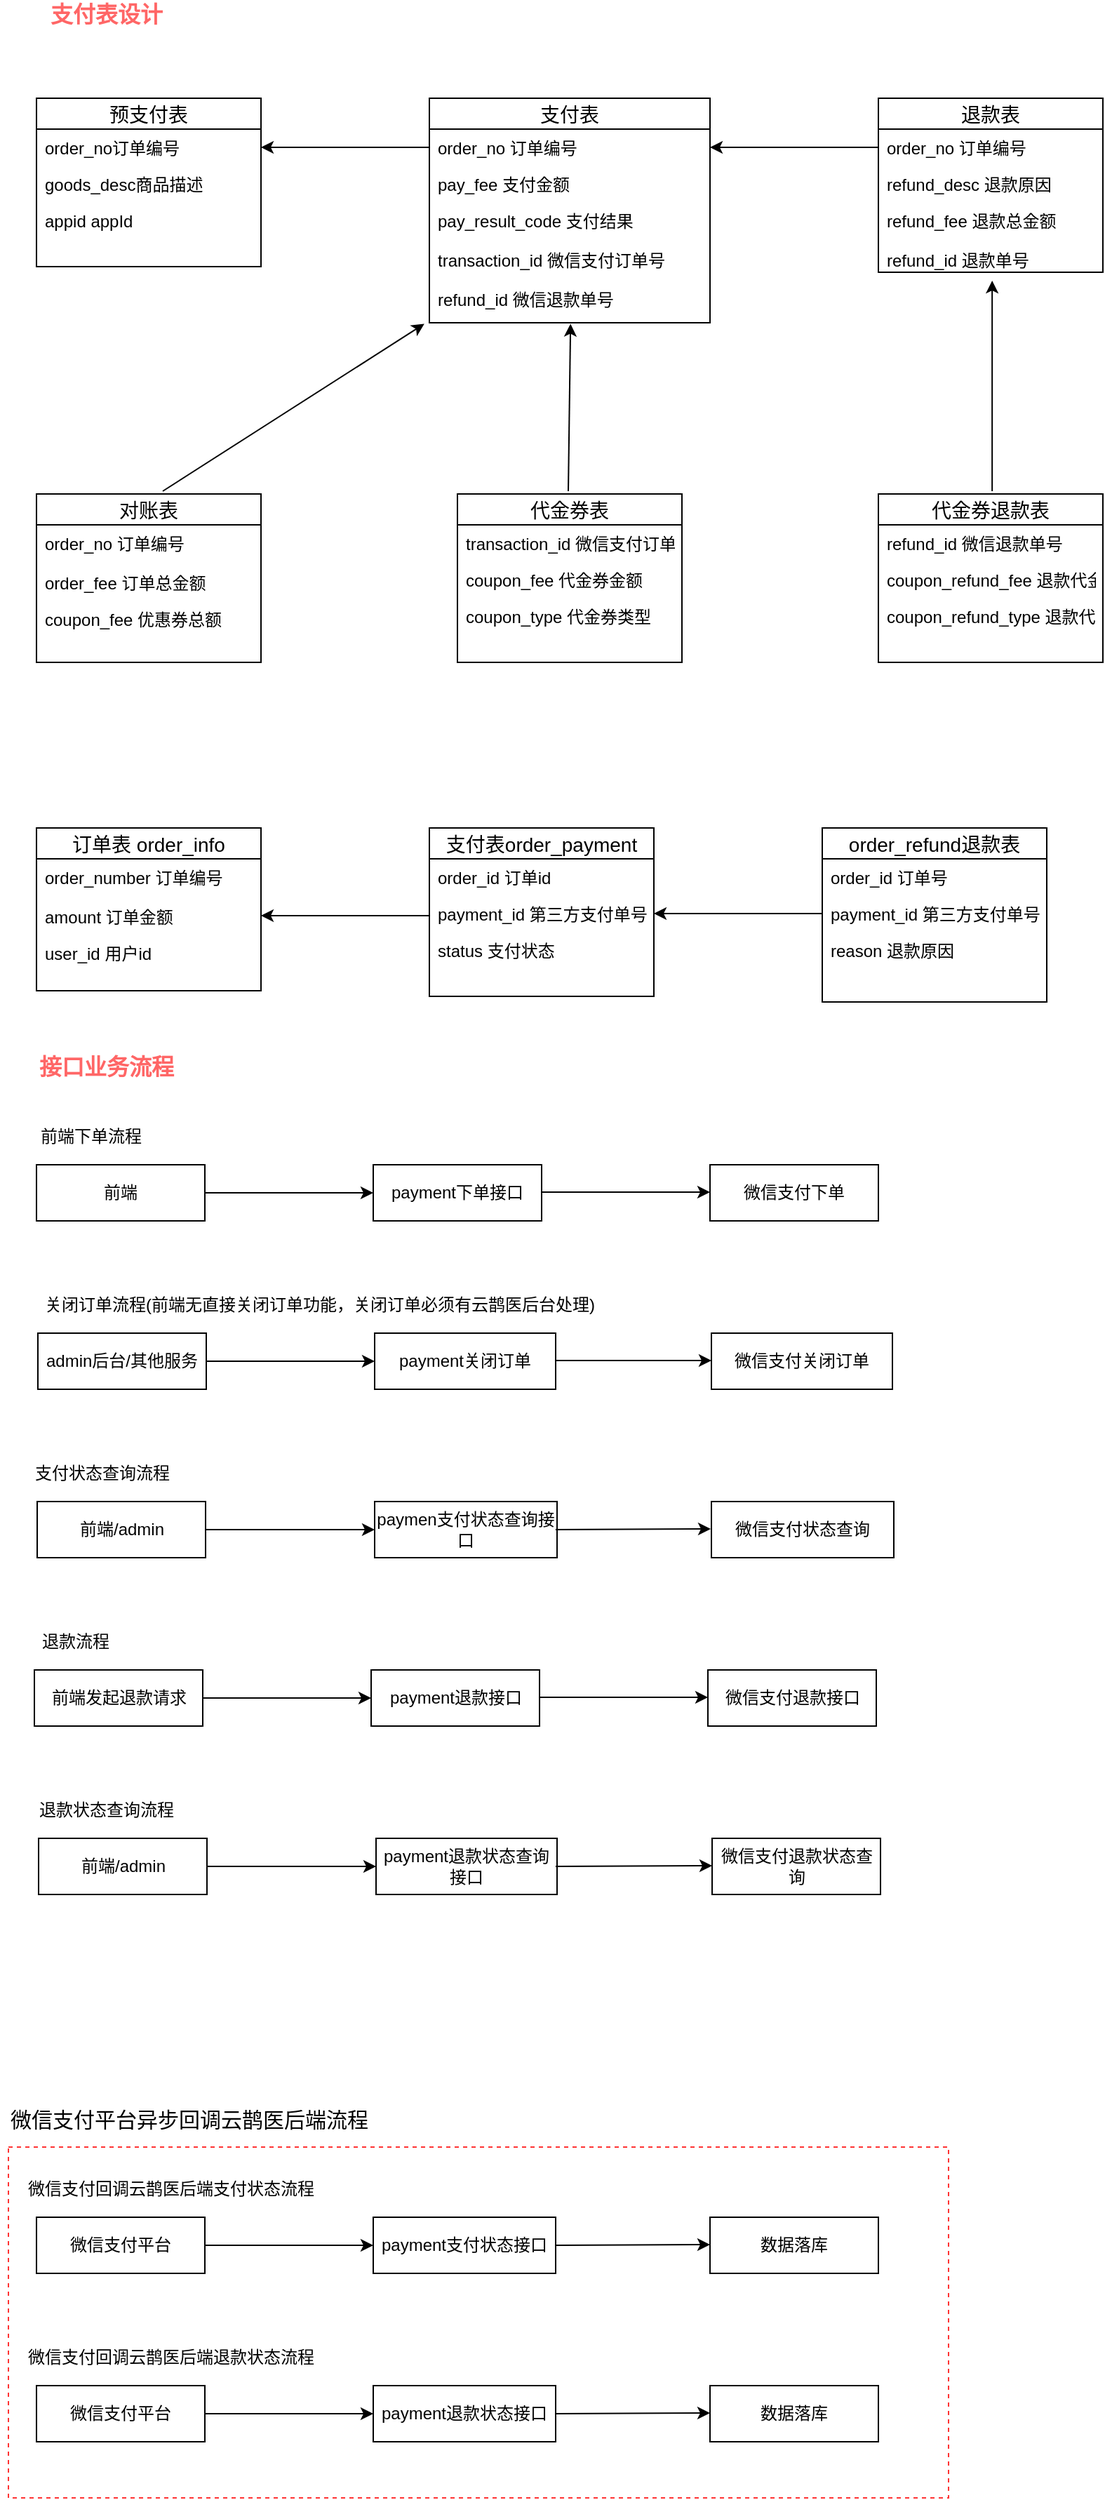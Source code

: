 <mxfile version="12.3.5" type="github" pages="1">
  <diagram id="xrXdwEM-tlKpLXVadPnm" name="第 1 页">
    <mxGraphModel dx="1550" dy="787" grid="1" gridSize="10" guides="1" tooltips="1" connect="1" arrows="1" fold="1" page="1" pageScale="1" pageWidth="1169" pageHeight="1654" math="0" shadow="0">
      <root>
        <mxCell id="0"/>
        <mxCell id="1" parent="0"/>
        <mxCell id="_7fp2GfrCFczivVZK0u0-68" value="" style="rounded=0;whiteSpace=wrap;html=1;fontColor=#000000;dashed=1;strokeColor=#FF3333;" vertex="1" parent="1">
          <mxGeometry x="100" y="1700" width="670" height="250" as="geometry"/>
        </mxCell>
        <mxCell id="gF-29q6ZPJOaGtryicZK-3" value="预支付表" style="swimlane;fontStyle=0;childLayout=stackLayout;horizontal=1;startSize=22;fillColor=none;horizontalStack=0;resizeParent=1;resizeParentMax=0;resizeLast=0;collapsible=1;marginBottom=0;swimlaneFillColor=#ffffff;align=center;fontSize=14;" parent="1" vertex="1">
          <mxGeometry x="120" y="240" width="160" height="120" as="geometry"/>
        </mxCell>
        <mxCell id="gF-29q6ZPJOaGtryicZK-5" value="order_no订单编号" style="text;strokeColor=none;fillColor=none;spacingLeft=4;spacingRight=4;overflow=hidden;rotatable=0;points=[[0,0.5],[1,0.5]];portConstraint=eastwest;fontSize=12;" parent="gF-29q6ZPJOaGtryicZK-3" vertex="1">
          <mxGeometry y="22" width="160" height="26" as="geometry"/>
        </mxCell>
        <mxCell id="gF-29q6ZPJOaGtryicZK-4" value="goods_desc商品描述" style="text;strokeColor=none;fillColor=none;spacingLeft=4;spacingRight=4;overflow=hidden;rotatable=0;points=[[0,0.5],[1,0.5]];portConstraint=eastwest;fontSize=12;" parent="gF-29q6ZPJOaGtryicZK-3" vertex="1">
          <mxGeometry y="48" width="160" height="26" as="geometry"/>
        </mxCell>
        <mxCell id="gF-29q6ZPJOaGtryicZK-6" value="appid appId" style="text;strokeColor=none;fillColor=none;spacingLeft=4;spacingRight=4;overflow=hidden;rotatable=0;points=[[0,0.5],[1,0.5]];portConstraint=eastwest;fontSize=12;" parent="gF-29q6ZPJOaGtryicZK-3" vertex="1">
          <mxGeometry y="74" width="160" height="46" as="geometry"/>
        </mxCell>
        <mxCell id="gF-29q6ZPJOaGtryicZK-7" value="支付表" style="swimlane;fontStyle=0;childLayout=stackLayout;horizontal=1;startSize=22;fillColor=none;horizontalStack=0;resizeParent=1;resizeParentMax=0;resizeLast=0;collapsible=1;marginBottom=0;swimlaneFillColor=#ffffff;align=center;fontSize=14;" parent="1" vertex="1">
          <mxGeometry x="400" y="240" width="200" height="160" as="geometry"/>
        </mxCell>
        <mxCell id="gF-29q6ZPJOaGtryicZK-8" value="order_no 订单编号" style="text;strokeColor=none;fillColor=none;spacingLeft=4;spacingRight=4;overflow=hidden;rotatable=0;points=[[0,0.5],[1,0.5]];portConstraint=eastwest;fontSize=12;" parent="gF-29q6ZPJOaGtryicZK-7" vertex="1">
          <mxGeometry y="22" width="200" height="26" as="geometry"/>
        </mxCell>
        <mxCell id="gF-29q6ZPJOaGtryicZK-9" value="pay_fee 支付金额" style="text;strokeColor=none;fillColor=none;spacingLeft=4;spacingRight=4;overflow=hidden;rotatable=0;points=[[0,0.5],[1,0.5]];portConstraint=eastwest;fontSize=12;" parent="gF-29q6ZPJOaGtryicZK-7" vertex="1">
          <mxGeometry y="48" width="200" height="26" as="geometry"/>
        </mxCell>
        <mxCell id="gF-29q6ZPJOaGtryicZK-10" value="pay_result_code 支付结果&#xa;&#xa;transaction_id 微信支付订单号&#xa;&#xa;refund_id 微信退款单号" style="text;strokeColor=none;fillColor=none;spacingLeft=4;spacingRight=4;overflow=hidden;rotatable=0;points=[[0,0.5],[1,0.5]];portConstraint=eastwest;fontSize=12;" parent="gF-29q6ZPJOaGtryicZK-7" vertex="1">
          <mxGeometry y="74" width="200" height="86" as="geometry"/>
        </mxCell>
        <mxCell id="gF-29q6ZPJOaGtryicZK-11" value="退款表" style="swimlane;fontStyle=0;childLayout=stackLayout;horizontal=1;startSize=22;fillColor=none;horizontalStack=0;resizeParent=1;resizeParentMax=0;resizeLast=0;collapsible=1;marginBottom=0;swimlaneFillColor=#ffffff;align=center;fontSize=14;" parent="1" vertex="1">
          <mxGeometry x="720" y="240" width="160" height="124" as="geometry"/>
        </mxCell>
        <mxCell id="gF-29q6ZPJOaGtryicZK-12" value="order_no 订单编号" style="text;strokeColor=none;fillColor=none;spacingLeft=4;spacingRight=4;overflow=hidden;rotatable=0;points=[[0,0.5],[1,0.5]];portConstraint=eastwest;fontSize=12;" parent="gF-29q6ZPJOaGtryicZK-11" vertex="1">
          <mxGeometry y="22" width="160" height="26" as="geometry"/>
        </mxCell>
        <mxCell id="gF-29q6ZPJOaGtryicZK-13" value="refund_desc 退款原因" style="text;strokeColor=none;fillColor=none;spacingLeft=4;spacingRight=4;overflow=hidden;rotatable=0;points=[[0,0.5],[1,0.5]];portConstraint=eastwest;fontSize=12;" parent="gF-29q6ZPJOaGtryicZK-11" vertex="1">
          <mxGeometry y="48" width="160" height="26" as="geometry"/>
        </mxCell>
        <mxCell id="gF-29q6ZPJOaGtryicZK-14" value="refund_fee 退款总金额&#xa;&#xa;refund_id 退款单号" style="text;strokeColor=none;fillColor=none;spacingLeft=4;spacingRight=4;overflow=hidden;rotatable=0;points=[[0,0.5],[1,0.5]];portConstraint=eastwest;fontSize=12;" parent="gF-29q6ZPJOaGtryicZK-11" vertex="1">
          <mxGeometry y="74" width="160" height="50" as="geometry"/>
        </mxCell>
        <mxCell id="gF-29q6ZPJOaGtryicZK-17" value="代金券表" style="swimlane;fontStyle=0;childLayout=stackLayout;horizontal=1;startSize=22;fillColor=none;horizontalStack=0;resizeParent=1;resizeParentMax=0;resizeLast=0;collapsible=1;marginBottom=0;swimlaneFillColor=#ffffff;align=center;fontSize=14;" parent="1" vertex="1">
          <mxGeometry x="420" y="522" width="160" height="120" as="geometry"/>
        </mxCell>
        <mxCell id="gF-29q6ZPJOaGtryicZK-18" value="transaction_id 微信支付订单号" style="text;strokeColor=none;fillColor=none;spacingLeft=4;spacingRight=4;overflow=hidden;rotatable=0;points=[[0,0.5],[1,0.5]];portConstraint=eastwest;fontSize=12;" parent="gF-29q6ZPJOaGtryicZK-17" vertex="1">
          <mxGeometry y="22" width="160" height="26" as="geometry"/>
        </mxCell>
        <mxCell id="gF-29q6ZPJOaGtryicZK-19" value="coupon_fee 代金券金额" style="text;strokeColor=none;fillColor=none;spacingLeft=4;spacingRight=4;overflow=hidden;rotatable=0;points=[[0,0.5],[1,0.5]];portConstraint=eastwest;fontSize=12;" parent="gF-29q6ZPJOaGtryicZK-17" vertex="1">
          <mxGeometry y="48" width="160" height="26" as="geometry"/>
        </mxCell>
        <mxCell id="gF-29q6ZPJOaGtryicZK-20" value="coupon_type 代金券类型" style="text;strokeColor=none;fillColor=none;spacingLeft=4;spacingRight=4;overflow=hidden;rotatable=0;points=[[0,0.5],[1,0.5]];portConstraint=eastwest;fontSize=12;" parent="gF-29q6ZPJOaGtryicZK-17" vertex="1">
          <mxGeometry y="74" width="160" height="46" as="geometry"/>
        </mxCell>
        <mxCell id="gF-29q6ZPJOaGtryicZK-25" value="代金券退款表" style="swimlane;fontStyle=0;childLayout=stackLayout;horizontal=1;startSize=22;fillColor=none;horizontalStack=0;resizeParent=1;resizeParentMax=0;resizeLast=0;collapsible=1;marginBottom=0;swimlaneFillColor=#ffffff;align=center;fontSize=14;" parent="1" vertex="1">
          <mxGeometry x="720" y="522" width="160" height="120" as="geometry"/>
        </mxCell>
        <mxCell id="gF-29q6ZPJOaGtryicZK-26" value="refund_id 微信退款单号" style="text;strokeColor=none;fillColor=none;spacingLeft=4;spacingRight=4;overflow=hidden;rotatable=0;points=[[0,0.5],[1,0.5]];portConstraint=eastwest;fontSize=12;" parent="gF-29q6ZPJOaGtryicZK-25" vertex="1">
          <mxGeometry y="22" width="160" height="26" as="geometry"/>
        </mxCell>
        <mxCell id="gF-29q6ZPJOaGtryicZK-27" value="coupon_refund_fee 退款代金券金额" style="text;strokeColor=none;fillColor=none;spacingLeft=4;spacingRight=4;overflow=hidden;rotatable=0;points=[[0,0.5],[1,0.5]];portConstraint=eastwest;fontSize=12;" parent="gF-29q6ZPJOaGtryicZK-25" vertex="1">
          <mxGeometry y="48" width="160" height="26" as="geometry"/>
        </mxCell>
        <mxCell id="gF-29q6ZPJOaGtryicZK-28" value="coupon_refund_type 退款代金券类型 " style="text;strokeColor=none;fillColor=none;spacingLeft=4;spacingRight=4;overflow=hidden;rotatable=0;points=[[0,0.5],[1,0.5]];portConstraint=eastwest;fontSize=12;" parent="gF-29q6ZPJOaGtryicZK-25" vertex="1">
          <mxGeometry y="74" width="160" height="46" as="geometry"/>
        </mxCell>
        <mxCell id="gF-29q6ZPJOaGtryicZK-33" value="" style="endArrow=classic;html=1;entryX=1;entryY=0.5;entryDx=0;entryDy=0;exitX=0;exitY=0.5;exitDx=0;exitDy=0;" parent="1" source="gF-29q6ZPJOaGtryicZK-8" target="gF-29q6ZPJOaGtryicZK-5" edge="1">
          <mxGeometry width="50" height="50" relative="1" as="geometry">
            <mxPoint x="360" y="210" as="sourcePoint"/>
            <mxPoint x="410" y="160" as="targetPoint"/>
          </mxGeometry>
        </mxCell>
        <mxCell id="gF-29q6ZPJOaGtryicZK-42" value="" style="endArrow=classic;html=1;entryX=1;entryY=0.5;entryDx=0;entryDy=0;exitX=0;exitY=0.5;exitDx=0;exitDy=0;" parent="1" source="gF-29q6ZPJOaGtryicZK-12" target="gF-29q6ZPJOaGtryicZK-8" edge="1">
          <mxGeometry width="50" height="50" relative="1" as="geometry">
            <mxPoint x="710" y="550" as="sourcePoint"/>
            <mxPoint x="660" y="450" as="targetPoint"/>
          </mxGeometry>
        </mxCell>
        <mxCell id="gF-29q6ZPJOaGtryicZK-44" value="" style="endArrow=classic;html=1;entryX=0.458;entryY=1.009;entryDx=0;entryDy=0;entryPerimeter=0;" parent="1" edge="1">
          <mxGeometry width="50" height="50" relative="1" as="geometry">
            <mxPoint x="499" y="520" as="sourcePoint"/>
            <mxPoint x="500.6" y="400.774" as="targetPoint"/>
          </mxGeometry>
        </mxCell>
        <mxCell id="gF-29q6ZPJOaGtryicZK-45" value="" style="endArrow=classic;html=1;entryX=0.563;entryY=1.12;entryDx=0;entryDy=0;entryPerimeter=0;exitX=0.563;exitY=-0.017;exitDx=0;exitDy=0;exitPerimeter=0;" parent="1" edge="1">
          <mxGeometry width="50" height="50" relative="1" as="geometry">
            <mxPoint x="801.08" y="519.96" as="sourcePoint"/>
            <mxPoint x="801.08" y="370" as="targetPoint"/>
          </mxGeometry>
        </mxCell>
        <mxCell id="_7fp2GfrCFczivVZK0u0-1" value="对账表" style="swimlane;fontStyle=0;childLayout=stackLayout;horizontal=1;startSize=22;fillColor=none;horizontalStack=0;resizeParent=1;resizeParentMax=0;resizeLast=0;collapsible=1;marginBottom=0;swimlaneFillColor=#ffffff;align=center;fontSize=14;" vertex="1" parent="1">
          <mxGeometry x="120" y="522" width="160" height="120" as="geometry"/>
        </mxCell>
        <mxCell id="_7fp2GfrCFczivVZK0u0-2" value="order_no 订单编号" style="text;strokeColor=none;fillColor=none;spacingLeft=4;spacingRight=4;overflow=hidden;rotatable=0;points=[[0,0.5],[1,0.5]];portConstraint=eastwest;fontSize=12;" vertex="1" parent="_7fp2GfrCFczivVZK0u0-1">
          <mxGeometry y="22" width="160" height="28" as="geometry"/>
        </mxCell>
        <mxCell id="_7fp2GfrCFczivVZK0u0-3" value="order_fee 订单总金额" style="text;strokeColor=none;fillColor=none;spacingLeft=4;spacingRight=4;overflow=hidden;rotatable=0;points=[[0,0.5],[1,0.5]];portConstraint=eastwest;fontSize=12;" vertex="1" parent="_7fp2GfrCFczivVZK0u0-1">
          <mxGeometry y="50" width="160" height="26" as="geometry"/>
        </mxCell>
        <mxCell id="_7fp2GfrCFczivVZK0u0-4" value="coupon_fee 优惠券总额" style="text;strokeColor=none;fillColor=none;spacingLeft=4;spacingRight=4;overflow=hidden;rotatable=0;points=[[0,0.5],[1,0.5]];portConstraint=eastwest;fontSize=12;" vertex="1" parent="_7fp2GfrCFczivVZK0u0-1">
          <mxGeometry y="76" width="160" height="44" as="geometry"/>
        </mxCell>
        <mxCell id="_7fp2GfrCFczivVZK0u0-5" value="" style="endArrow=classic;html=1;entryX=-0.018;entryY=1.009;entryDx=0;entryDy=0;entryPerimeter=0;" edge="1" parent="1" target="gF-29q6ZPJOaGtryicZK-10">
          <mxGeometry width="50" height="50" relative="1" as="geometry">
            <mxPoint x="210" y="520" as="sourcePoint"/>
            <mxPoint x="260" y="470" as="targetPoint"/>
          </mxGeometry>
        </mxCell>
        <mxCell id="_7fp2GfrCFczivVZK0u0-6" value="订单表 order_info" style="swimlane;fontStyle=0;childLayout=stackLayout;horizontal=1;startSize=22;fillColor=none;horizontalStack=0;resizeParent=1;resizeParentMax=0;resizeLast=0;collapsible=1;marginBottom=0;swimlaneFillColor=#ffffff;align=center;fontSize=14;" vertex="1" parent="1">
          <mxGeometry x="120" y="760" width="160" height="116" as="geometry"/>
        </mxCell>
        <mxCell id="_7fp2GfrCFczivVZK0u0-7" value="order_number 订单编号" style="text;strokeColor=none;fillColor=none;spacingLeft=4;spacingRight=4;overflow=hidden;rotatable=0;points=[[0,0.5],[1,0.5]];portConstraint=eastwest;fontSize=12;" vertex="1" parent="_7fp2GfrCFczivVZK0u0-6">
          <mxGeometry y="22" width="160" height="28" as="geometry"/>
        </mxCell>
        <mxCell id="_7fp2GfrCFczivVZK0u0-8" value="amount 订单金额" style="text;strokeColor=none;fillColor=none;spacingLeft=4;spacingRight=4;overflow=hidden;rotatable=0;points=[[0,0.5],[1,0.5]];portConstraint=eastwest;fontSize=12;" vertex="1" parent="_7fp2GfrCFczivVZK0u0-6">
          <mxGeometry y="50" width="160" height="26" as="geometry"/>
        </mxCell>
        <mxCell id="_7fp2GfrCFczivVZK0u0-9" value="user_id 用户id" style="text;strokeColor=none;fillColor=none;spacingLeft=4;spacingRight=4;overflow=hidden;rotatable=0;points=[[0,0.5],[1,0.5]];portConstraint=eastwest;fontSize=12;" vertex="1" parent="_7fp2GfrCFczivVZK0u0-6">
          <mxGeometry y="76" width="160" height="40" as="geometry"/>
        </mxCell>
        <mxCell id="_7fp2GfrCFczivVZK0u0-10" value="支付表order_payment" style="swimlane;fontStyle=0;childLayout=stackLayout;horizontal=1;startSize=22;fillColor=none;horizontalStack=0;resizeParent=1;resizeParentMax=0;resizeLast=0;collapsible=1;marginBottom=0;swimlaneFillColor=#ffffff;align=center;fontSize=14;" vertex="1" parent="1">
          <mxGeometry x="400" y="760" width="160" height="120" as="geometry"/>
        </mxCell>
        <mxCell id="_7fp2GfrCFczivVZK0u0-11" value="order_id 订单id" style="text;strokeColor=none;fillColor=none;spacingLeft=4;spacingRight=4;overflow=hidden;rotatable=0;points=[[0,0.5],[1,0.5]];portConstraint=eastwest;fontSize=12;" vertex="1" parent="_7fp2GfrCFczivVZK0u0-10">
          <mxGeometry y="22" width="160" height="26" as="geometry"/>
        </mxCell>
        <mxCell id="_7fp2GfrCFczivVZK0u0-12" value="payment_id 第三方支付单号" style="text;strokeColor=none;fillColor=none;spacingLeft=4;spacingRight=4;overflow=hidden;rotatable=0;points=[[0,0.5],[1,0.5]];portConstraint=eastwest;fontSize=12;" vertex="1" parent="_7fp2GfrCFczivVZK0u0-10">
          <mxGeometry y="48" width="160" height="26" as="geometry"/>
        </mxCell>
        <mxCell id="_7fp2GfrCFczivVZK0u0-13" value="status 支付状态" style="text;strokeColor=none;fillColor=none;spacingLeft=4;spacingRight=4;overflow=hidden;rotatable=0;points=[[0,0.5],[1,0.5]];portConstraint=eastwest;fontSize=12;" vertex="1" parent="_7fp2GfrCFczivVZK0u0-10">
          <mxGeometry y="74" width="160" height="46" as="geometry"/>
        </mxCell>
        <mxCell id="_7fp2GfrCFczivVZK0u0-14" value="order_refund退款表" style="swimlane;fontStyle=0;childLayout=stackLayout;horizontal=1;startSize=22;fillColor=none;horizontalStack=0;resizeParent=1;resizeParentMax=0;resizeLast=0;collapsible=1;marginBottom=0;swimlaneFillColor=#ffffff;align=center;fontSize=14;" vertex="1" parent="1">
          <mxGeometry x="680" y="760" width="160" height="124" as="geometry"/>
        </mxCell>
        <mxCell id="_7fp2GfrCFczivVZK0u0-15" value="order_id 订单号" style="text;strokeColor=none;fillColor=none;spacingLeft=4;spacingRight=4;overflow=hidden;rotatable=0;points=[[0,0.5],[1,0.5]];portConstraint=eastwest;fontSize=12;" vertex="1" parent="_7fp2GfrCFczivVZK0u0-14">
          <mxGeometry y="22" width="160" height="26" as="geometry"/>
        </mxCell>
        <mxCell id="_7fp2GfrCFczivVZK0u0-16" value="payment_id 第三方支付单号" style="text;strokeColor=none;fillColor=none;spacingLeft=4;spacingRight=4;overflow=hidden;rotatable=0;points=[[0,0.5],[1,0.5]];portConstraint=eastwest;fontSize=12;" vertex="1" parent="_7fp2GfrCFczivVZK0u0-14">
          <mxGeometry y="48" width="160" height="26" as="geometry"/>
        </mxCell>
        <mxCell id="_7fp2GfrCFczivVZK0u0-17" value="reason 退款原因" style="text;strokeColor=none;fillColor=none;spacingLeft=4;spacingRight=4;overflow=hidden;rotatable=0;points=[[0,0.5],[1,0.5]];portConstraint=eastwest;fontSize=12;" vertex="1" parent="_7fp2GfrCFczivVZK0u0-14">
          <mxGeometry y="74" width="160" height="50" as="geometry"/>
        </mxCell>
        <mxCell id="_7fp2GfrCFczivVZK0u0-18" value="" style="endArrow=classic;html=1;entryX=1;entryY=0.5;entryDx=0;entryDy=0;exitX=0;exitY=0.5;exitDx=0;exitDy=0;" edge="1" parent="1" source="_7fp2GfrCFczivVZK0u0-16" target="_7fp2GfrCFczivVZK0u0-12">
          <mxGeometry width="50" height="50" relative="1" as="geometry">
            <mxPoint x="660" y="960" as="sourcePoint"/>
            <mxPoint x="710" y="910" as="targetPoint"/>
          </mxGeometry>
        </mxCell>
        <mxCell id="_7fp2GfrCFczivVZK0u0-19" value="" style="endArrow=classic;html=1;entryX=1;entryY=0.5;entryDx=0;entryDy=0;exitX=0;exitY=0.5;exitDx=0;exitDy=0;" edge="1" parent="1">
          <mxGeometry width="50" height="50" relative="1" as="geometry">
            <mxPoint x="400" y="822.5" as="sourcePoint"/>
            <mxPoint x="280" y="822.5" as="targetPoint"/>
          </mxGeometry>
        </mxCell>
        <mxCell id="_7fp2GfrCFczivVZK0u0-20" value="&lt;font style=&quot;font-size: 16px&quot; color=&quot;#ff6666&quot;&gt;&lt;b&gt;支付表设计&lt;/b&gt;&lt;/font&gt;" style="text;html=1;strokeColor=none;fillColor=none;align=center;verticalAlign=middle;whiteSpace=wrap;rounded=0;" vertex="1" parent="1">
          <mxGeometry x="110" y="170" width="120" height="20" as="geometry"/>
        </mxCell>
        <mxCell id="_7fp2GfrCFczivVZK0u0-21" value="前端" style="rounded=0;whiteSpace=wrap;html=1;" vertex="1" parent="1">
          <mxGeometry x="120" y="1000" width="120" height="40" as="geometry"/>
        </mxCell>
        <mxCell id="_7fp2GfrCFczivVZK0u0-22" value="&lt;font color=&quot;#ff6666&quot;&gt;&lt;span style=&quot;font-size: 16px&quot;&gt;&lt;b&gt;接口业务流程&lt;/b&gt;&lt;/span&gt;&lt;/font&gt;" style="text;html=1;strokeColor=none;fillColor=none;align=center;verticalAlign=middle;whiteSpace=wrap;rounded=0;" vertex="1" parent="1">
          <mxGeometry x="110" y="920" width="120" height="20" as="geometry"/>
        </mxCell>
        <mxCell id="_7fp2GfrCFczivVZK0u0-23" value="payment下单接口" style="rounded=0;whiteSpace=wrap;html=1;" vertex="1" parent="1">
          <mxGeometry x="360" y="1000" width="120" height="40" as="geometry"/>
        </mxCell>
        <mxCell id="_7fp2GfrCFczivVZK0u0-24" value="微信支付下单" style="rounded=0;whiteSpace=wrap;html=1;" vertex="1" parent="1">
          <mxGeometry x="600" y="1000" width="120" height="40" as="geometry"/>
        </mxCell>
        <mxCell id="_7fp2GfrCFczivVZK0u0-25" value="" style="endArrow=classic;html=1;exitX=1;exitY=0.5;exitDx=0;exitDy=0;entryX=0;entryY=0.5;entryDx=0;entryDy=0;" edge="1" parent="1" source="_7fp2GfrCFczivVZK0u0-21" target="_7fp2GfrCFczivVZK0u0-23">
          <mxGeometry width="50" height="50" relative="1" as="geometry">
            <mxPoint x="300" y="920" as="sourcePoint"/>
            <mxPoint x="300" y="940" as="targetPoint"/>
          </mxGeometry>
        </mxCell>
        <mxCell id="_7fp2GfrCFczivVZK0u0-26" value="" style="endArrow=classic;html=1;exitX=1;exitY=0.5;exitDx=0;exitDy=0;entryX=0;entryY=0.5;entryDx=0;entryDy=0;" edge="1" parent="1">
          <mxGeometry width="50" height="50" relative="1" as="geometry">
            <mxPoint x="480" y="1019.5" as="sourcePoint"/>
            <mxPoint x="600" y="1019.5" as="targetPoint"/>
          </mxGeometry>
        </mxCell>
        <mxCell id="_7fp2GfrCFczivVZK0u0-27" value="前端下单流程" style="text;html=1;strokeColor=none;fillColor=none;align=center;verticalAlign=middle;whiteSpace=wrap;rounded=0;" vertex="1" parent="1">
          <mxGeometry x="94" y="970" width="130" height="20" as="geometry"/>
        </mxCell>
        <mxCell id="_7fp2GfrCFczivVZK0u0-28" value="admin后台/其他服务" style="rounded=0;whiteSpace=wrap;html=1;" vertex="1" parent="1">
          <mxGeometry x="121" y="1120" width="120" height="40" as="geometry"/>
        </mxCell>
        <mxCell id="_7fp2GfrCFczivVZK0u0-29" value="payment关闭订单" style="rounded=0;whiteSpace=wrap;html=1;" vertex="1" parent="1">
          <mxGeometry x="361" y="1120" width="129" height="40" as="geometry"/>
        </mxCell>
        <mxCell id="_7fp2GfrCFczivVZK0u0-30" value="微信支付关闭订单" style="rounded=0;whiteSpace=wrap;html=1;" vertex="1" parent="1">
          <mxGeometry x="601" y="1120" width="129" height="40" as="geometry"/>
        </mxCell>
        <mxCell id="_7fp2GfrCFczivVZK0u0-31" value="" style="endArrow=classic;html=1;exitX=1;exitY=0.5;exitDx=0;exitDy=0;entryX=0;entryY=0.5;entryDx=0;entryDy=0;" edge="1" parent="1" source="_7fp2GfrCFczivVZK0u0-28" target="_7fp2GfrCFczivVZK0u0-29">
          <mxGeometry width="50" height="50" relative="1" as="geometry">
            <mxPoint x="301" y="1040" as="sourcePoint"/>
            <mxPoint x="301" y="1060" as="targetPoint"/>
          </mxGeometry>
        </mxCell>
        <mxCell id="_7fp2GfrCFczivVZK0u0-32" value="" style="endArrow=classic;html=1;entryX=0;entryY=0.5;entryDx=0;entryDy=0;exitX=1;exitY=0.488;exitDx=0;exitDy=0;exitPerimeter=0;" edge="1" parent="1" source="_7fp2GfrCFczivVZK0u0-29">
          <mxGeometry width="50" height="50" relative="1" as="geometry">
            <mxPoint x="500" y="1140" as="sourcePoint"/>
            <mxPoint x="601" y="1139.5" as="targetPoint"/>
          </mxGeometry>
        </mxCell>
        <mxCell id="_7fp2GfrCFczivVZK0u0-33" value="关闭订单流程(前端无直接关闭订单功能，关闭订单必须有云鹊医后台处理)" style="text;html=1;strokeColor=none;fillColor=none;align=center;verticalAlign=middle;whiteSpace=wrap;rounded=0;" vertex="1" parent="1">
          <mxGeometry x="110" y="1090" width="424" height="20" as="geometry"/>
        </mxCell>
        <mxCell id="_7fp2GfrCFczivVZK0u0-34" value="前端/admin" style="rounded=0;whiteSpace=wrap;html=1;" vertex="1" parent="1">
          <mxGeometry x="120.5" y="1240" width="120" height="40" as="geometry"/>
        </mxCell>
        <mxCell id="_7fp2GfrCFczivVZK0u0-35" value="paymen支付状态查询接口" style="rounded=0;whiteSpace=wrap;html=1;" vertex="1" parent="1">
          <mxGeometry x="361" y="1240" width="130" height="40" as="geometry"/>
        </mxCell>
        <mxCell id="_7fp2GfrCFczivVZK0u0-36" value="微信支付状态查询" style="rounded=0;whiteSpace=wrap;html=1;" vertex="1" parent="1">
          <mxGeometry x="601" y="1240" width="130" height="40" as="geometry"/>
        </mxCell>
        <mxCell id="_7fp2GfrCFczivVZK0u0-37" value="" style="endArrow=classic;html=1;exitX=1;exitY=0.5;exitDx=0;exitDy=0;entryX=0;entryY=0.5;entryDx=0;entryDy=0;" edge="1" parent="1" source="_7fp2GfrCFczivVZK0u0-34" target="_7fp2GfrCFczivVZK0u0-35">
          <mxGeometry width="50" height="50" relative="1" as="geometry">
            <mxPoint x="300.5" y="1160" as="sourcePoint"/>
            <mxPoint x="300.5" y="1180" as="targetPoint"/>
          </mxGeometry>
        </mxCell>
        <mxCell id="_7fp2GfrCFczivVZK0u0-38" value="" style="endArrow=classic;html=1;entryX=0;entryY=0.5;entryDx=0;entryDy=0;" edge="1" parent="1">
          <mxGeometry width="50" height="50" relative="1" as="geometry">
            <mxPoint x="490" y="1260" as="sourcePoint"/>
            <mxPoint x="600.5" y="1259.5" as="targetPoint"/>
          </mxGeometry>
        </mxCell>
        <mxCell id="_7fp2GfrCFczivVZK0u0-39" value="&lt;font&gt;支付状态查询流程&lt;/font&gt;" style="text;html=1;strokeColor=none;fillColor=none;align=center;verticalAlign=middle;whiteSpace=wrap;rounded=0;fontColor=#000000;" vertex="1" parent="1">
          <mxGeometry x="100" y="1210" width="134" height="20" as="geometry"/>
        </mxCell>
        <mxCell id="_7fp2GfrCFczivVZK0u0-40" value="前端发起退款请求" style="rounded=0;whiteSpace=wrap;html=1;" vertex="1" parent="1">
          <mxGeometry x="118.5" y="1360" width="120" height="40" as="geometry"/>
        </mxCell>
        <mxCell id="_7fp2GfrCFczivVZK0u0-41" value="payment退款接口" style="rounded=0;whiteSpace=wrap;html=1;" vertex="1" parent="1">
          <mxGeometry x="358.5" y="1360" width="120" height="40" as="geometry"/>
        </mxCell>
        <mxCell id="_7fp2GfrCFczivVZK0u0-42" value="微信支付退款接口" style="rounded=0;whiteSpace=wrap;html=1;" vertex="1" parent="1">
          <mxGeometry x="598.5" y="1360" width="120" height="40" as="geometry"/>
        </mxCell>
        <mxCell id="_7fp2GfrCFczivVZK0u0-43" value="" style="endArrow=classic;html=1;exitX=1;exitY=0.5;exitDx=0;exitDy=0;entryX=0;entryY=0.5;entryDx=0;entryDy=0;" edge="1" parent="1" source="_7fp2GfrCFczivVZK0u0-40" target="_7fp2GfrCFczivVZK0u0-41">
          <mxGeometry width="50" height="50" relative="1" as="geometry">
            <mxPoint x="298.5" y="1280" as="sourcePoint"/>
            <mxPoint x="298.5" y="1300" as="targetPoint"/>
          </mxGeometry>
        </mxCell>
        <mxCell id="_7fp2GfrCFczivVZK0u0-44" value="" style="endArrow=classic;html=1;exitX=1;exitY=0.5;exitDx=0;exitDy=0;entryX=0;entryY=0.5;entryDx=0;entryDy=0;" edge="1" parent="1">
          <mxGeometry width="50" height="50" relative="1" as="geometry">
            <mxPoint x="478.5" y="1379.5" as="sourcePoint"/>
            <mxPoint x="598.5" y="1379.5" as="targetPoint"/>
          </mxGeometry>
        </mxCell>
        <mxCell id="_7fp2GfrCFczivVZK0u0-45" value="退款流程" style="text;html=1;strokeColor=none;fillColor=none;align=center;verticalAlign=middle;whiteSpace=wrap;rounded=0;fontColor=#000000;" vertex="1" parent="1">
          <mxGeometry x="100" y="1330" width="96" height="20" as="geometry"/>
        </mxCell>
        <mxCell id="_7fp2GfrCFczivVZK0u0-46" value="前端/admin" style="rounded=0;whiteSpace=wrap;html=1;" vertex="1" parent="1">
          <mxGeometry x="121.5" y="1480" width="120" height="40" as="geometry"/>
        </mxCell>
        <mxCell id="_7fp2GfrCFczivVZK0u0-47" value="payment退款状态查询接口" style="rounded=0;whiteSpace=wrap;html=1;" vertex="1" parent="1">
          <mxGeometry x="362" y="1480" width="129" height="40" as="geometry"/>
        </mxCell>
        <mxCell id="_7fp2GfrCFczivVZK0u0-48" value="微信支付退款状态查询" style="rounded=0;whiteSpace=wrap;html=1;" vertex="1" parent="1">
          <mxGeometry x="601.5" y="1480" width="120" height="40" as="geometry"/>
        </mxCell>
        <mxCell id="_7fp2GfrCFczivVZK0u0-49" value="" style="endArrow=classic;html=1;exitX=1;exitY=0.5;exitDx=0;exitDy=0;entryX=0;entryY=0.5;entryDx=0;entryDy=0;" edge="1" parent="1" source="_7fp2GfrCFczivVZK0u0-46" target="_7fp2GfrCFczivVZK0u0-47">
          <mxGeometry width="50" height="50" relative="1" as="geometry">
            <mxPoint x="301.5" y="1400" as="sourcePoint"/>
            <mxPoint x="301.5" y="1420" as="targetPoint"/>
          </mxGeometry>
        </mxCell>
        <mxCell id="_7fp2GfrCFczivVZK0u0-50" value="" style="endArrow=classic;html=1;entryX=0;entryY=0.5;entryDx=0;entryDy=0;" edge="1" parent="1">
          <mxGeometry width="50" height="50" relative="1" as="geometry">
            <mxPoint x="490" y="1500" as="sourcePoint"/>
            <mxPoint x="601.5" y="1499.5" as="targetPoint"/>
          </mxGeometry>
        </mxCell>
        <mxCell id="_7fp2GfrCFczivVZK0u0-51" value="退款状态查询流程" style="text;html=1;strokeColor=none;fillColor=none;align=center;verticalAlign=middle;whiteSpace=wrap;rounded=0;" vertex="1" parent="1">
          <mxGeometry x="103" y="1450" width="134" height="20" as="geometry"/>
        </mxCell>
        <mxCell id="_7fp2GfrCFczivVZK0u0-52" value="微信支付平台" style="rounded=0;whiteSpace=wrap;html=1;" vertex="1" parent="1">
          <mxGeometry x="120" y="1750" width="120" height="40" as="geometry"/>
        </mxCell>
        <mxCell id="_7fp2GfrCFczivVZK0u0-53" value="payment支付状态接口" style="rounded=0;whiteSpace=wrap;html=1;" vertex="1" parent="1">
          <mxGeometry x="360" y="1750" width="130" height="40" as="geometry"/>
        </mxCell>
        <mxCell id="_7fp2GfrCFczivVZK0u0-54" value="数据落库" style="rounded=0;whiteSpace=wrap;html=1;" vertex="1" parent="1">
          <mxGeometry x="600" y="1750" width="120" height="40" as="geometry"/>
        </mxCell>
        <mxCell id="_7fp2GfrCFczivVZK0u0-55" value="" style="endArrow=classic;html=1;exitX=1;exitY=0.5;exitDx=0;exitDy=0;entryX=0;entryY=0.5;entryDx=0;entryDy=0;" edge="1" parent="1" source="_7fp2GfrCFczivVZK0u0-52" target="_7fp2GfrCFczivVZK0u0-53">
          <mxGeometry width="50" height="50" relative="1" as="geometry">
            <mxPoint x="300" y="1670" as="sourcePoint"/>
            <mxPoint x="300" y="1690" as="targetPoint"/>
          </mxGeometry>
        </mxCell>
        <mxCell id="_7fp2GfrCFczivVZK0u0-56" value="" style="endArrow=classic;html=1;entryX=0;entryY=0.5;entryDx=0;entryDy=0;" edge="1" parent="1">
          <mxGeometry width="50" height="50" relative="1" as="geometry">
            <mxPoint x="490" y="1770" as="sourcePoint"/>
            <mxPoint x="600" y="1769.5" as="targetPoint"/>
          </mxGeometry>
        </mxCell>
        <mxCell id="_7fp2GfrCFczivVZK0u0-57" value="微信支付回调云鹊医后端支付状态流程" style="text;html=1;strokeColor=none;fillColor=none;align=center;verticalAlign=middle;whiteSpace=wrap;rounded=0;" vertex="1" parent="1">
          <mxGeometry x="112" y="1720" width="208" height="20" as="geometry"/>
        </mxCell>
        <mxCell id="_7fp2GfrCFczivVZK0u0-60" value="微信支付平台" style="rounded=0;whiteSpace=wrap;html=1;" vertex="1" parent="1">
          <mxGeometry x="120" y="1870" width="120" height="40" as="geometry"/>
        </mxCell>
        <mxCell id="_7fp2GfrCFczivVZK0u0-61" value="payment退款状态接口" style="rounded=0;whiteSpace=wrap;html=1;" vertex="1" parent="1">
          <mxGeometry x="360" y="1870" width="130" height="40" as="geometry"/>
        </mxCell>
        <mxCell id="_7fp2GfrCFczivVZK0u0-62" value="数据落库" style="rounded=0;whiteSpace=wrap;html=1;" vertex="1" parent="1">
          <mxGeometry x="600" y="1870" width="120" height="40" as="geometry"/>
        </mxCell>
        <mxCell id="_7fp2GfrCFczivVZK0u0-63" value="" style="endArrow=classic;html=1;exitX=1;exitY=0.5;exitDx=0;exitDy=0;entryX=0;entryY=0.5;entryDx=0;entryDy=0;" edge="1" parent="1" source="_7fp2GfrCFczivVZK0u0-60" target="_7fp2GfrCFczivVZK0u0-61">
          <mxGeometry width="50" height="50" relative="1" as="geometry">
            <mxPoint x="300" y="1790" as="sourcePoint"/>
            <mxPoint x="300" y="1810" as="targetPoint"/>
          </mxGeometry>
        </mxCell>
        <mxCell id="_7fp2GfrCFczivVZK0u0-64" value="" style="endArrow=classic;html=1;entryX=0;entryY=0.5;entryDx=0;entryDy=0;" edge="1" parent="1">
          <mxGeometry width="50" height="50" relative="1" as="geometry">
            <mxPoint x="490" y="1890" as="sourcePoint"/>
            <mxPoint x="600" y="1889.5" as="targetPoint"/>
          </mxGeometry>
        </mxCell>
        <mxCell id="_7fp2GfrCFczivVZK0u0-65" value="微信支付回调云鹊医后端退款状态流程" style="text;html=1;strokeColor=none;fillColor=none;align=center;verticalAlign=middle;whiteSpace=wrap;rounded=0;" vertex="1" parent="1">
          <mxGeometry x="112" y="1840" width="208" height="20" as="geometry"/>
        </mxCell>
        <mxCell id="_7fp2GfrCFczivVZK0u0-69" value="微信支付平台异步回调云鹊医后端流程" style="text;html=1;strokeColor=none;fillColor=none;align=center;verticalAlign=middle;whiteSpace=wrap;rounded=0;dashed=1;fontColor=#000000;fontSize=15;" vertex="1" parent="1">
          <mxGeometry x="94" y="1670" width="270" height="20" as="geometry"/>
        </mxCell>
      </root>
    </mxGraphModel>
  </diagram>
</mxfile>
